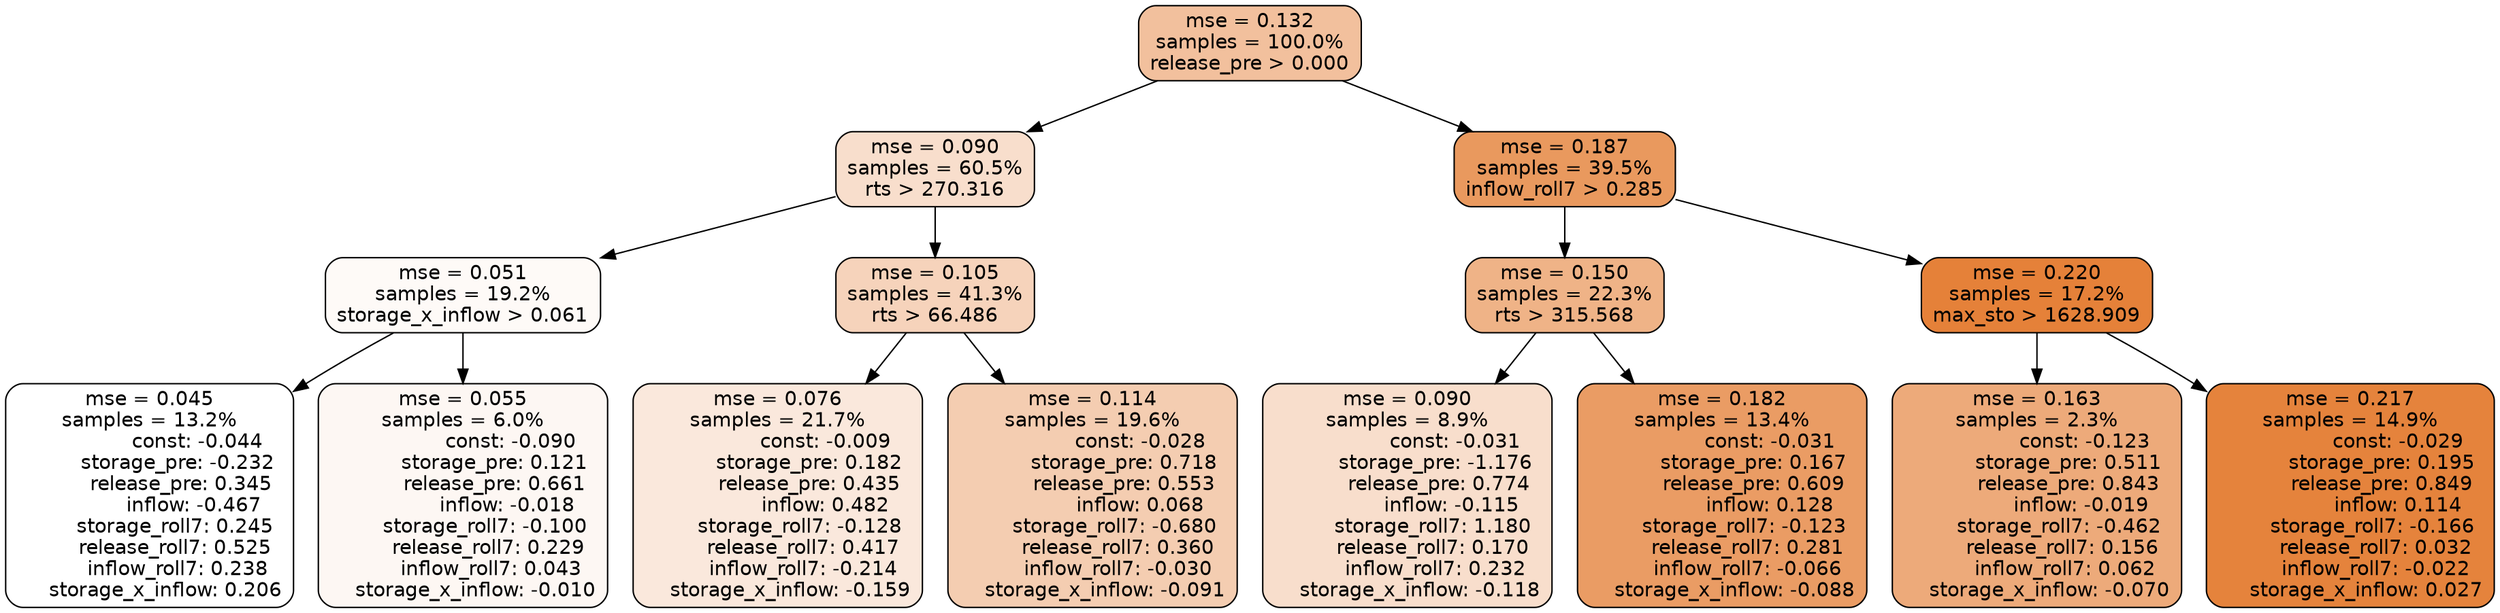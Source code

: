 digraph tree {
node [shape=rectangle, style="filled, rounded", color="black", fontname=helvetica] ;
edge [fontname=helvetica] ;
	"0" [label="mse = 0.132
samples = 100.0%
release_pre > 0.000", fillcolor="#f2c09d"]
	"1" [label="mse = 0.090
samples = 60.5%
rts > 270.316", fillcolor="#f8decc"]
	"8" [label="mse = 0.187
samples = 39.5%
inflow_roll7 > 0.285", fillcolor="#e9995e"]
	"5" [label="mse = 0.051
samples = 19.2%
storage_x_inflow > 0.061", fillcolor="#fefaf7"]
	"2" [label="mse = 0.105
samples = 41.3%
rts > 66.486", fillcolor="#f6d3bb"]
	"9" [label="mse = 0.150
samples = 22.3%
rts > 315.568", fillcolor="#efb387"]
	"12" [label="mse = 0.220
samples = 17.2%
max_sto > 1628.909", fillcolor="#e58139"]
	"6" [label="mse = 0.045
samples = 13.2%
               const: -0.044
         storage_pre: -0.232
          release_pre: 0.345
              inflow: -0.467
        storage_roll7: 0.245
        release_roll7: 0.525
         inflow_roll7: 0.238
     storage_x_inflow: 0.206", fillcolor="#ffffff"]
	"7" [label="mse = 0.055
samples = 6.0%
               const: -0.090
          storage_pre: 0.121
          release_pre: 0.661
              inflow: -0.018
       storage_roll7: -0.100
        release_roll7: 0.229
         inflow_roll7: 0.043
    storage_x_inflow: -0.010", fillcolor="#fdf7f3"]
	"3" [label="mse = 0.076
samples = 21.7%
               const: -0.009
          storage_pre: 0.182
          release_pre: 0.435
               inflow: 0.482
       storage_roll7: -0.128
        release_roll7: 0.417
        inflow_roll7: -0.214
    storage_x_inflow: -0.159", fillcolor="#fae8dc"]
	"4" [label="mse = 0.114
samples = 19.6%
               const: -0.028
          storage_pre: 0.718
          release_pre: 0.553
               inflow: 0.068
       storage_roll7: -0.680
        release_roll7: 0.360
        inflow_roll7: -0.030
    storage_x_inflow: -0.091", fillcolor="#f4cdb1"]
	"11" [label="mse = 0.090
samples = 8.9%
               const: -0.031
         storage_pre: -1.176
          release_pre: 0.774
              inflow: -0.115
        storage_roll7: 1.180
        release_roll7: 0.170
         inflow_roll7: 0.232
    storage_x_inflow: -0.118", fillcolor="#f8decc"]
	"10" [label="mse = 0.182
samples = 13.4%
               const: -0.031
          storage_pre: 0.167
          release_pre: 0.609
               inflow: 0.128
       storage_roll7: -0.123
        release_roll7: 0.281
        inflow_roll7: -0.066
    storage_x_inflow: -0.088", fillcolor="#ea9c64"]
	"14" [label="mse = 0.163
samples = 2.3%
               const: -0.123
          storage_pre: 0.511
          release_pre: 0.843
              inflow: -0.019
       storage_roll7: -0.462
        release_roll7: 0.156
         inflow_roll7: 0.062
    storage_x_inflow: -0.070", fillcolor="#edaa7a"]
	"13" [label="mse = 0.217
samples = 14.9%
               const: -0.029
          storage_pre: 0.195
          release_pre: 0.849
               inflow: 0.114
       storage_roll7: -0.166
        release_roll7: 0.032
        inflow_roll7: -0.022
     storage_x_inflow: 0.027", fillcolor="#e5833c"]

	"0" -> "1"
	"0" -> "8"
	"1" -> "2"
	"1" -> "5"
	"8" -> "9"
	"8" -> "12"
	"5" -> "6"
	"5" -> "7"
	"2" -> "3"
	"2" -> "4"
	"9" -> "10"
	"9" -> "11"
	"12" -> "13"
	"12" -> "14"
}